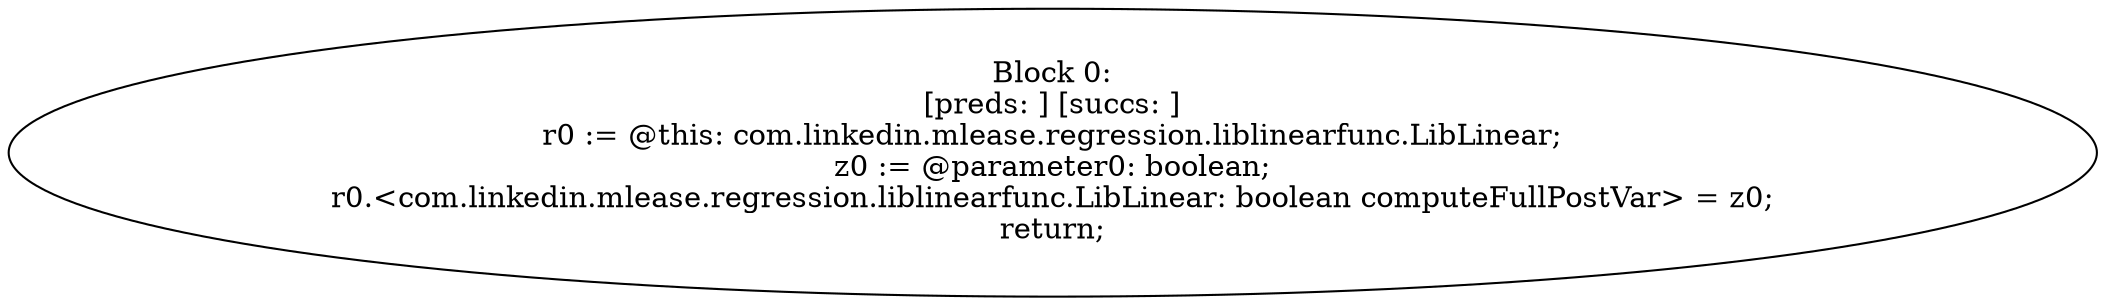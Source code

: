 digraph "unitGraph" {
    "Block 0:
[preds: ] [succs: ]
r0 := @this: com.linkedin.mlease.regression.liblinearfunc.LibLinear;
z0 := @parameter0: boolean;
r0.<com.linkedin.mlease.regression.liblinearfunc.LibLinear: boolean computeFullPostVar> = z0;
return;
"
}
